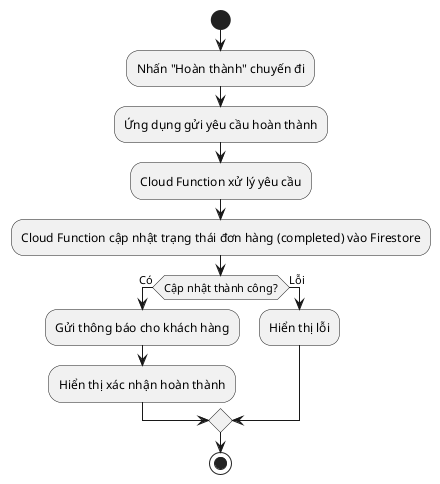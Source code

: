 @startuml Complete-activity
start

:Nhấn "Hoàn thành" chuyến đi;
:Ứng dụng gửi yêu cầu hoàn thành;

:Cloud Function xử lý yêu cầu;
:Cloud Function cập nhật trạng thái đơn hàng (completed) vào Firestore;

if (Cập nhật thành công?) then (Có)
  :Gửi thông báo cho khách hàng;
  :Hiển thị xác nhận hoàn thành;
else (Lỗi)
  :Hiển thị lỗi;
endif

stop
@enduml
